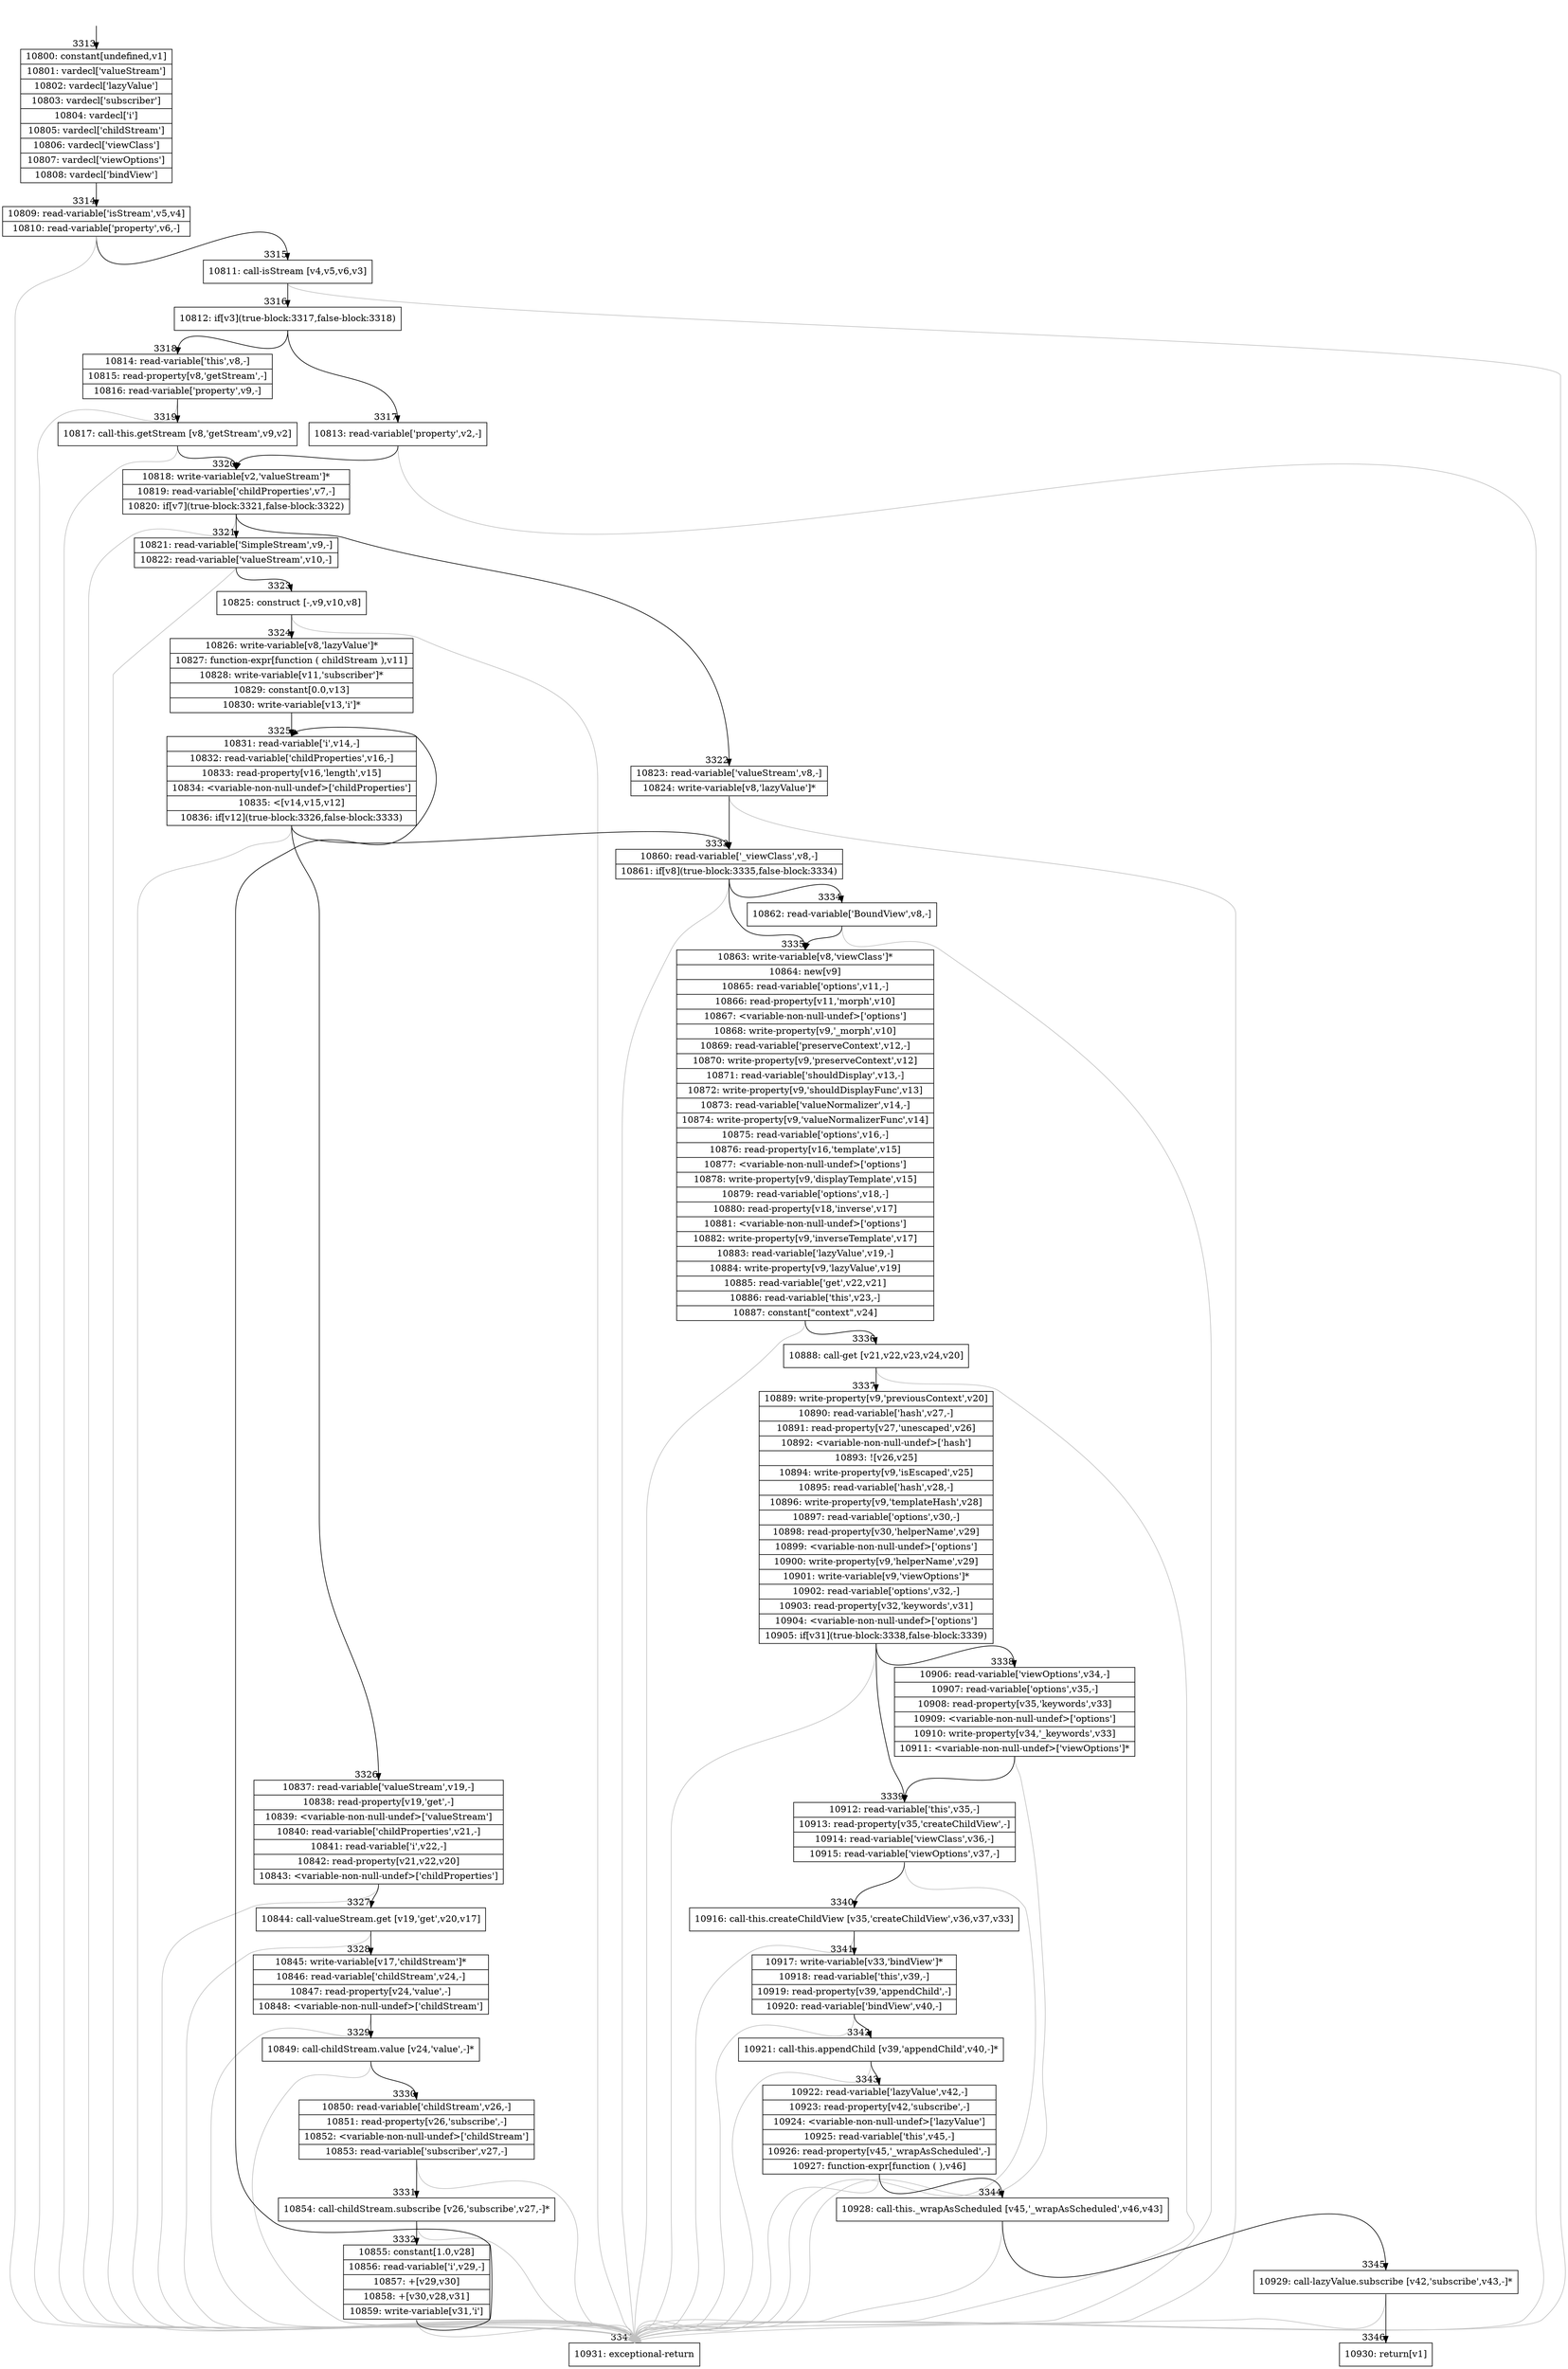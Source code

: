 digraph {
rankdir="TD"
BB_entry265[shape=none,label=""];
BB_entry265 -> BB3313 [tailport=s, headport=n, headlabel="    3313"]
BB3313 [shape=record label="{10800: constant[undefined,v1]|10801: vardecl['valueStream']|10802: vardecl['lazyValue']|10803: vardecl['subscriber']|10804: vardecl['i']|10805: vardecl['childStream']|10806: vardecl['viewClass']|10807: vardecl['viewOptions']|10808: vardecl['bindView']}" ] 
BB3313 -> BB3314 [tailport=s, headport=n, headlabel="      3314"]
BB3314 [shape=record label="{10809: read-variable['isStream',v5,v4]|10810: read-variable['property',v6,-]}" ] 
BB3314 -> BB3315 [tailport=s, headport=n, headlabel="      3315"]
BB3314 -> BB3347 [tailport=s, headport=n, color=gray, headlabel="      3347"]
BB3315 [shape=record label="{10811: call-isStream [v4,v5,v6,v3]}" ] 
BB3315 -> BB3316 [tailport=s, headport=n, headlabel="      3316"]
BB3315 -> BB3347 [tailport=s, headport=n, color=gray]
BB3316 [shape=record label="{10812: if[v3](true-block:3317,false-block:3318)}" ] 
BB3316 -> BB3317 [tailport=s, headport=n, headlabel="      3317"]
BB3316 -> BB3318 [tailport=s, headport=n, headlabel="      3318"]
BB3317 [shape=record label="{10813: read-variable['property',v2,-]}" ] 
BB3317 -> BB3320 [tailport=s, headport=n, headlabel="      3320"]
BB3317 -> BB3347 [tailport=s, headport=n, color=gray]
BB3318 [shape=record label="{10814: read-variable['this',v8,-]|10815: read-property[v8,'getStream',-]|10816: read-variable['property',v9,-]}" ] 
BB3318 -> BB3319 [tailport=s, headport=n, headlabel="      3319"]
BB3318 -> BB3347 [tailport=s, headport=n, color=gray]
BB3319 [shape=record label="{10817: call-this.getStream [v8,'getStream',v9,v2]}" ] 
BB3319 -> BB3320 [tailport=s, headport=n]
BB3319 -> BB3347 [tailport=s, headport=n, color=gray]
BB3320 [shape=record label="{10818: write-variable[v2,'valueStream']*|10819: read-variable['childProperties',v7,-]|10820: if[v7](true-block:3321,false-block:3322)}" ] 
BB3320 -> BB3321 [tailport=s, headport=n, headlabel="      3321"]
BB3320 -> BB3322 [tailport=s, headport=n, headlabel="      3322"]
BB3320 -> BB3347 [tailport=s, headport=n, color=gray]
BB3321 [shape=record label="{10821: read-variable['SimpleStream',v9,-]|10822: read-variable['valueStream',v10,-]}" ] 
BB3321 -> BB3323 [tailport=s, headport=n, headlabel="      3323"]
BB3321 -> BB3347 [tailport=s, headport=n, color=gray]
BB3322 [shape=record label="{10823: read-variable['valueStream',v8,-]|10824: write-variable[v8,'lazyValue']*}" ] 
BB3322 -> BB3333 [tailport=s, headport=n, headlabel="      3333"]
BB3322 -> BB3347 [tailport=s, headport=n, color=gray]
BB3323 [shape=record label="{10825: construct [-,v9,v10,v8]}" ] 
BB3323 -> BB3324 [tailport=s, headport=n, headlabel="      3324"]
BB3323 -> BB3347 [tailport=s, headport=n, color=gray]
BB3324 [shape=record label="{10826: write-variable[v8,'lazyValue']*|10827: function-expr[function ( childStream ),v11]|10828: write-variable[v11,'subscriber']*|10829: constant[0.0,v13]|10830: write-variable[v13,'i']*}" ] 
BB3324 -> BB3325 [tailport=s, headport=n, headlabel="      3325"]
BB3325 [shape=record label="{10831: read-variable['i',v14,-]|10832: read-variable['childProperties',v16,-]|10833: read-property[v16,'length',v15]|10834: \<variable-non-null-undef\>['childProperties']|10835: \<[v14,v15,v12]|10836: if[v12](true-block:3326,false-block:3333)}" ] 
BB3325 -> BB3326 [tailport=s, headport=n, headlabel="      3326"]
BB3325 -> BB3333 [tailport=s, headport=n]
BB3325 -> BB3347 [tailport=s, headport=n, color=gray]
BB3326 [shape=record label="{10837: read-variable['valueStream',v19,-]|10838: read-property[v19,'get',-]|10839: \<variable-non-null-undef\>['valueStream']|10840: read-variable['childProperties',v21,-]|10841: read-variable['i',v22,-]|10842: read-property[v21,v22,v20]|10843: \<variable-non-null-undef\>['childProperties']}" ] 
BB3326 -> BB3327 [tailport=s, headport=n, headlabel="      3327"]
BB3326 -> BB3347 [tailport=s, headport=n, color=gray]
BB3327 [shape=record label="{10844: call-valueStream.get [v19,'get',v20,v17]}" ] 
BB3327 -> BB3328 [tailport=s, headport=n, headlabel="      3328"]
BB3327 -> BB3347 [tailport=s, headport=n, color=gray]
BB3328 [shape=record label="{10845: write-variable[v17,'childStream']*|10846: read-variable['childStream',v24,-]|10847: read-property[v24,'value',-]|10848: \<variable-non-null-undef\>['childStream']}" ] 
BB3328 -> BB3329 [tailport=s, headport=n, headlabel="      3329"]
BB3328 -> BB3347 [tailport=s, headport=n, color=gray]
BB3329 [shape=record label="{10849: call-childStream.value [v24,'value',-]*}" ] 
BB3329 -> BB3330 [tailport=s, headport=n, headlabel="      3330"]
BB3329 -> BB3347 [tailport=s, headport=n, color=gray]
BB3330 [shape=record label="{10850: read-variable['childStream',v26,-]|10851: read-property[v26,'subscribe',-]|10852: \<variable-non-null-undef\>['childStream']|10853: read-variable['subscriber',v27,-]}" ] 
BB3330 -> BB3331 [tailport=s, headport=n, headlabel="      3331"]
BB3330 -> BB3347 [tailport=s, headport=n, color=gray]
BB3331 [shape=record label="{10854: call-childStream.subscribe [v26,'subscribe',v27,-]*}" ] 
BB3331 -> BB3332 [tailport=s, headport=n, headlabel="      3332"]
BB3331 -> BB3347 [tailport=s, headport=n, color=gray]
BB3332 [shape=record label="{10855: constant[1.0,v28]|10856: read-variable['i',v29,-]|10857: +[v29,v30]|10858: +[v30,v28,v31]|10859: write-variable[v31,'i']}" ] 
BB3332 -> BB3325 [tailport=s, headport=n]
BB3332 -> BB3347 [tailport=s, headport=n, color=gray]
BB3333 [shape=record label="{10860: read-variable['_viewClass',v8,-]|10861: if[v8](true-block:3335,false-block:3334)}" ] 
BB3333 -> BB3335 [tailport=s, headport=n, headlabel="      3335"]
BB3333 -> BB3334 [tailport=s, headport=n, headlabel="      3334"]
BB3333 -> BB3347 [tailport=s, headport=n, color=gray]
BB3334 [shape=record label="{10862: read-variable['BoundView',v8,-]}" ] 
BB3334 -> BB3335 [tailport=s, headport=n]
BB3334 -> BB3347 [tailport=s, headport=n, color=gray]
BB3335 [shape=record label="{10863: write-variable[v8,'viewClass']*|10864: new[v9]|10865: read-variable['options',v11,-]|10866: read-property[v11,'morph',v10]|10867: \<variable-non-null-undef\>['options']|10868: write-property[v9,'_morph',v10]|10869: read-variable['preserveContext',v12,-]|10870: write-property[v9,'preserveContext',v12]|10871: read-variable['shouldDisplay',v13,-]|10872: write-property[v9,'shouldDisplayFunc',v13]|10873: read-variable['valueNormalizer',v14,-]|10874: write-property[v9,'valueNormalizerFunc',v14]|10875: read-variable['options',v16,-]|10876: read-property[v16,'template',v15]|10877: \<variable-non-null-undef\>['options']|10878: write-property[v9,'displayTemplate',v15]|10879: read-variable['options',v18,-]|10880: read-property[v18,'inverse',v17]|10881: \<variable-non-null-undef\>['options']|10882: write-property[v9,'inverseTemplate',v17]|10883: read-variable['lazyValue',v19,-]|10884: write-property[v9,'lazyValue',v19]|10885: read-variable['get',v22,v21]|10886: read-variable['this',v23,-]|10887: constant[\"context\",v24]}" ] 
BB3335 -> BB3336 [tailport=s, headport=n, headlabel="      3336"]
BB3335 -> BB3347 [tailport=s, headport=n, color=gray]
BB3336 [shape=record label="{10888: call-get [v21,v22,v23,v24,v20]}" ] 
BB3336 -> BB3337 [tailport=s, headport=n, headlabel="      3337"]
BB3336 -> BB3347 [tailport=s, headport=n, color=gray]
BB3337 [shape=record label="{10889: write-property[v9,'previousContext',v20]|10890: read-variable['hash',v27,-]|10891: read-property[v27,'unescaped',v26]|10892: \<variable-non-null-undef\>['hash']|10893: ![v26,v25]|10894: write-property[v9,'isEscaped',v25]|10895: read-variable['hash',v28,-]|10896: write-property[v9,'templateHash',v28]|10897: read-variable['options',v30,-]|10898: read-property[v30,'helperName',v29]|10899: \<variable-non-null-undef\>['options']|10900: write-property[v9,'helperName',v29]|10901: write-variable[v9,'viewOptions']*|10902: read-variable['options',v32,-]|10903: read-property[v32,'keywords',v31]|10904: \<variable-non-null-undef\>['options']|10905: if[v31](true-block:3338,false-block:3339)}" ] 
BB3337 -> BB3338 [tailport=s, headport=n, headlabel="      3338"]
BB3337 -> BB3339 [tailport=s, headport=n, headlabel="      3339"]
BB3337 -> BB3347 [tailport=s, headport=n, color=gray]
BB3338 [shape=record label="{10906: read-variable['viewOptions',v34,-]|10907: read-variable['options',v35,-]|10908: read-property[v35,'keywords',v33]|10909: \<variable-non-null-undef\>['options']|10910: write-property[v34,'_keywords',v33]|10911: \<variable-non-null-undef\>['viewOptions']*}" ] 
BB3338 -> BB3339 [tailport=s, headport=n]
BB3338 -> BB3347 [tailport=s, headport=n, color=gray]
BB3339 [shape=record label="{10912: read-variable['this',v35,-]|10913: read-property[v35,'createChildView',-]|10914: read-variable['viewClass',v36,-]|10915: read-variable['viewOptions',v37,-]}" ] 
BB3339 -> BB3340 [tailport=s, headport=n, headlabel="      3340"]
BB3339 -> BB3347 [tailport=s, headport=n, color=gray]
BB3340 [shape=record label="{10916: call-this.createChildView [v35,'createChildView',v36,v37,v33]}" ] 
BB3340 -> BB3341 [tailport=s, headport=n, headlabel="      3341"]
BB3340 -> BB3347 [tailport=s, headport=n, color=gray]
BB3341 [shape=record label="{10917: write-variable[v33,'bindView']*|10918: read-variable['this',v39,-]|10919: read-property[v39,'appendChild',-]|10920: read-variable['bindView',v40,-]}" ] 
BB3341 -> BB3342 [tailport=s, headport=n, headlabel="      3342"]
BB3341 -> BB3347 [tailport=s, headport=n, color=gray]
BB3342 [shape=record label="{10921: call-this.appendChild [v39,'appendChild',v40,-]*}" ] 
BB3342 -> BB3343 [tailport=s, headport=n, headlabel="      3343"]
BB3342 -> BB3347 [tailport=s, headport=n, color=gray]
BB3343 [shape=record label="{10922: read-variable['lazyValue',v42,-]|10923: read-property[v42,'subscribe',-]|10924: \<variable-non-null-undef\>['lazyValue']|10925: read-variable['this',v45,-]|10926: read-property[v45,'_wrapAsScheduled',-]|10927: function-expr[function ( ),v46]}" ] 
BB3343 -> BB3344 [tailport=s, headport=n, headlabel="      3344"]
BB3343 -> BB3347 [tailport=s, headport=n, color=gray]
BB3344 [shape=record label="{10928: call-this._wrapAsScheduled [v45,'_wrapAsScheduled',v46,v43]}" ] 
BB3344 -> BB3345 [tailport=s, headport=n, headlabel="      3345"]
BB3344 -> BB3347 [tailport=s, headport=n, color=gray]
BB3345 [shape=record label="{10929: call-lazyValue.subscribe [v42,'subscribe',v43,-]*}" ] 
BB3345 -> BB3346 [tailport=s, headport=n, headlabel="      3346"]
BB3345 -> BB3347 [tailport=s, headport=n, color=gray]
BB3346 [shape=record label="{10930: return[v1]}" ] 
BB3347 [shape=record label="{10931: exceptional-return}" ] 
//#$~ 5691
}
